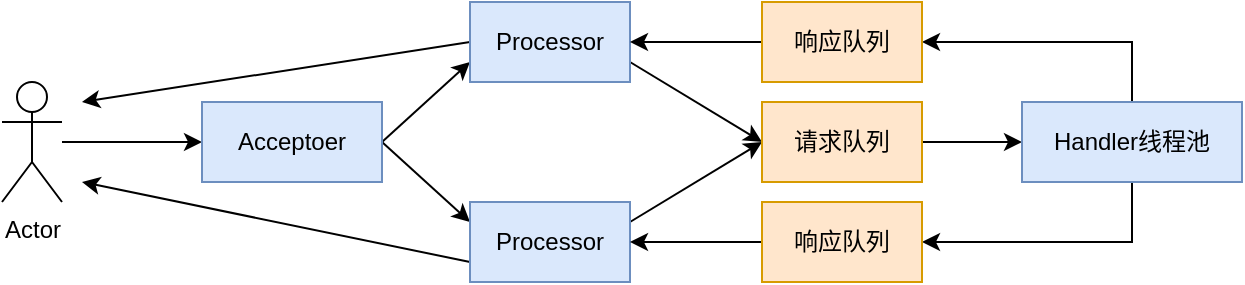 <mxfile version="20.8.10" type="device"><diagram name="第 1 页" id="m4EXnNkoAT1yTBVKcOw5"><mxGraphModel dx="954" dy="622" grid="1" gridSize="10" guides="1" tooltips="1" connect="1" arrows="1" fold="1" page="1" pageScale="1" pageWidth="827" pageHeight="1169" math="0" shadow="0"><root><mxCell id="0"/><mxCell id="1" parent="0"/><mxCell id="jFqnpn4aT_k9XpEyiWiH-16" style="edgeStyle=orthogonalEdgeStyle;rounded=0;orthogonalLoop=1;jettySize=auto;html=1;" edge="1" parent="1" source="jFqnpn4aT_k9XpEyiWiH-1" target="jFqnpn4aT_k9XpEyiWiH-2"><mxGeometry relative="1" as="geometry"/></mxCell><mxCell id="jFqnpn4aT_k9XpEyiWiH-1" value="Actor" style="shape=umlActor;verticalLabelPosition=bottom;verticalAlign=top;html=1;outlineConnect=0;" vertex="1" parent="1"><mxGeometry x="100" y="200" width="30" height="60" as="geometry"/></mxCell><mxCell id="jFqnpn4aT_k9XpEyiWiH-28" style="edgeStyle=none;rounded=0;orthogonalLoop=1;jettySize=auto;html=1;exitX=1;exitY=0.5;exitDx=0;exitDy=0;entryX=0;entryY=0.75;entryDx=0;entryDy=0;" edge="1" parent="1" source="jFqnpn4aT_k9XpEyiWiH-2" target="jFqnpn4aT_k9XpEyiWiH-3"><mxGeometry relative="1" as="geometry"/></mxCell><mxCell id="jFqnpn4aT_k9XpEyiWiH-29" style="edgeStyle=none;rounded=0;orthogonalLoop=1;jettySize=auto;html=1;exitX=1;exitY=0.5;exitDx=0;exitDy=0;entryX=0;entryY=0.25;entryDx=0;entryDy=0;" edge="1" parent="1" source="jFqnpn4aT_k9XpEyiWiH-2" target="jFqnpn4aT_k9XpEyiWiH-5"><mxGeometry relative="1" as="geometry"/></mxCell><mxCell id="jFqnpn4aT_k9XpEyiWiH-2" value="Acceptoer" style="rounded=0;whiteSpace=wrap;html=1;fillColor=#dae8fc;strokeColor=#6c8ebf;" vertex="1" parent="1"><mxGeometry x="200" y="210" width="90" height="40" as="geometry"/></mxCell><mxCell id="jFqnpn4aT_k9XpEyiWiH-19" style="edgeStyle=none;rounded=0;orthogonalLoop=1;jettySize=auto;html=1;exitX=1;exitY=0.75;exitDx=0;exitDy=0;entryX=0;entryY=0.5;entryDx=0;entryDy=0;" edge="1" parent="1" source="jFqnpn4aT_k9XpEyiWiH-3" target="jFqnpn4aT_k9XpEyiWiH-8"><mxGeometry relative="1" as="geometry"/></mxCell><mxCell id="jFqnpn4aT_k9XpEyiWiH-30" style="edgeStyle=none;rounded=0;orthogonalLoop=1;jettySize=auto;html=1;exitX=0;exitY=0.5;exitDx=0;exitDy=0;" edge="1" parent="1" source="jFqnpn4aT_k9XpEyiWiH-3"><mxGeometry relative="1" as="geometry"><mxPoint x="140" y="210" as="targetPoint"/></mxGeometry></mxCell><mxCell id="jFqnpn4aT_k9XpEyiWiH-3" value="Processor" style="rounded=0;whiteSpace=wrap;html=1;fillColor=#dae8fc;strokeColor=#6c8ebf;" vertex="1" parent="1"><mxGeometry x="334" y="160" width="80" height="40" as="geometry"/></mxCell><mxCell id="jFqnpn4aT_k9XpEyiWiH-26" style="rounded=0;orthogonalLoop=1;jettySize=auto;html=1;exitX=1;exitY=0.25;exitDx=0;exitDy=0;entryX=0;entryY=0.5;entryDx=0;entryDy=0;" edge="1" parent="1" source="jFqnpn4aT_k9XpEyiWiH-5" target="jFqnpn4aT_k9XpEyiWiH-8"><mxGeometry relative="1" as="geometry"/></mxCell><mxCell id="jFqnpn4aT_k9XpEyiWiH-31" style="edgeStyle=none;rounded=0;orthogonalLoop=1;jettySize=auto;html=1;exitX=0;exitY=0.75;exitDx=0;exitDy=0;" edge="1" parent="1" source="jFqnpn4aT_k9XpEyiWiH-5"><mxGeometry relative="1" as="geometry"><mxPoint x="140" y="250" as="targetPoint"/></mxGeometry></mxCell><mxCell id="jFqnpn4aT_k9XpEyiWiH-5" value="Processor" style="rounded=0;whiteSpace=wrap;html=1;fillColor=#dae8fc;strokeColor=#6c8ebf;" vertex="1" parent="1"><mxGeometry x="334" y="260" width="80" height="40" as="geometry"/></mxCell><mxCell id="jFqnpn4aT_k9XpEyiWiH-13" style="edgeStyle=orthogonalEdgeStyle;rounded=0;orthogonalLoop=1;jettySize=auto;html=1;exitX=1;exitY=0.5;exitDx=0;exitDy=0;entryX=0;entryY=0.5;entryDx=0;entryDy=0;" edge="1" parent="1" source="jFqnpn4aT_k9XpEyiWiH-8" target="jFqnpn4aT_k9XpEyiWiH-9"><mxGeometry relative="1" as="geometry"/></mxCell><mxCell id="jFqnpn4aT_k9XpEyiWiH-8" value="请求队列" style="rounded=0;whiteSpace=wrap;html=1;fillColor=#ffe6cc;strokeColor=#d79b00;" vertex="1" parent="1"><mxGeometry x="480" y="210" width="80" height="40" as="geometry"/></mxCell><mxCell id="jFqnpn4aT_k9XpEyiWiH-14" style="edgeStyle=orthogonalEdgeStyle;rounded=0;orthogonalLoop=1;jettySize=auto;html=1;exitX=0.5;exitY=0;exitDx=0;exitDy=0;entryX=1;entryY=0.5;entryDx=0;entryDy=0;" edge="1" parent="1" source="jFqnpn4aT_k9XpEyiWiH-9" target="jFqnpn4aT_k9XpEyiWiH-10"><mxGeometry relative="1" as="geometry"/></mxCell><mxCell id="jFqnpn4aT_k9XpEyiWiH-24" style="edgeStyle=orthogonalEdgeStyle;rounded=0;orthogonalLoop=1;jettySize=auto;html=1;exitX=0.5;exitY=1;exitDx=0;exitDy=0;entryX=1;entryY=0.5;entryDx=0;entryDy=0;" edge="1" parent="1" source="jFqnpn4aT_k9XpEyiWiH-9" target="jFqnpn4aT_k9XpEyiWiH-23"><mxGeometry relative="1" as="geometry"/></mxCell><mxCell id="jFqnpn4aT_k9XpEyiWiH-9" value="Handler线程池" style="rounded=0;whiteSpace=wrap;html=1;fillColor=#dae8fc;strokeColor=#6c8ebf;" vertex="1" parent="1"><mxGeometry x="610" y="210" width="110" height="40" as="geometry"/></mxCell><mxCell id="jFqnpn4aT_k9XpEyiWiH-15" style="edgeStyle=orthogonalEdgeStyle;rounded=0;orthogonalLoop=1;jettySize=auto;html=1;exitX=0;exitY=0.5;exitDx=0;exitDy=0;entryX=1;entryY=0.5;entryDx=0;entryDy=0;" edge="1" parent="1" source="jFqnpn4aT_k9XpEyiWiH-10" target="jFqnpn4aT_k9XpEyiWiH-3"><mxGeometry relative="1" as="geometry"/></mxCell><mxCell id="jFqnpn4aT_k9XpEyiWiH-10" value="响应队列" style="rounded=0;whiteSpace=wrap;html=1;fillColor=#ffe6cc;strokeColor=#d79b00;" vertex="1" parent="1"><mxGeometry x="480" y="160" width="80" height="40" as="geometry"/></mxCell><mxCell id="jFqnpn4aT_k9XpEyiWiH-27" style="edgeStyle=none;rounded=0;orthogonalLoop=1;jettySize=auto;html=1;exitX=0;exitY=0.5;exitDx=0;exitDy=0;entryX=1;entryY=0.5;entryDx=0;entryDy=0;" edge="1" parent="1" source="jFqnpn4aT_k9XpEyiWiH-23" target="jFqnpn4aT_k9XpEyiWiH-5"><mxGeometry relative="1" as="geometry"/></mxCell><mxCell id="jFqnpn4aT_k9XpEyiWiH-23" value="响应队列" style="rounded=0;whiteSpace=wrap;html=1;fillColor=#ffe6cc;strokeColor=#d79b00;" vertex="1" parent="1"><mxGeometry x="480" y="260" width="80" height="40" as="geometry"/></mxCell></root></mxGraphModel></diagram></mxfile>